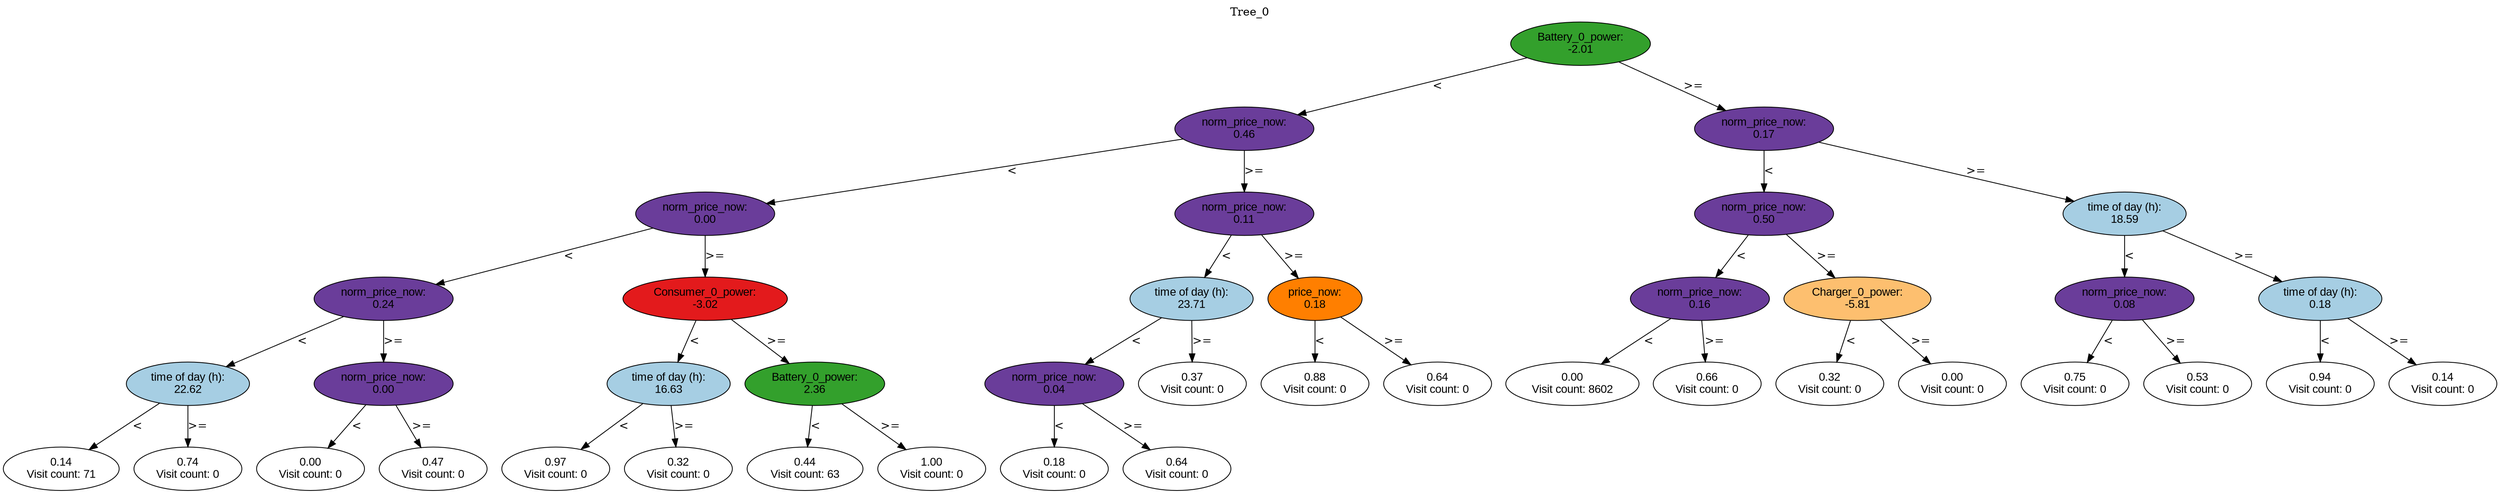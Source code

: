 digraph BST {
    node [fontname="Arial" style=filled colorscheme=paired12];
    0 [ label = "Battery_0_power:
-2.01" fillcolor=4];
    1 [ label = "norm_price_now:
0.46" fillcolor=10];
    2 [ label = "norm_price_now:
0.00" fillcolor=10];
    3 [ label = "norm_price_now:
0.24" fillcolor=10];
    4 [ label = "time of day (h):
22.62" fillcolor=1];
    5 [ label = "0.14
Visit count: 71" fillcolor=white];
    6 [ label = "0.74
Visit count: 0" fillcolor=white];
    7 [ label = "norm_price_now:
0.00" fillcolor=10];
    8 [ label = "0.00
Visit count: 0" fillcolor=white];
    9 [ label = "0.47
Visit count: 0" fillcolor=white];
    10 [ label = "Consumer_0_power:
-3.02" fillcolor=6];
    11 [ label = "time of day (h):
16.63" fillcolor=1];
    12 [ label = "0.97
Visit count: 0" fillcolor=white];
    13 [ label = "0.32
Visit count: 0" fillcolor=white];
    14 [ label = "Battery_0_power:
2.36" fillcolor=4];
    15 [ label = "0.44
Visit count: 63" fillcolor=white];
    16 [ label = "1.00
Visit count: 0" fillcolor=white];
    17 [ label = "norm_price_now:
0.11" fillcolor=10];
    18 [ label = "time of day (h):
23.71" fillcolor=1];
    19 [ label = "norm_price_now:
0.04" fillcolor=10];
    20 [ label = "0.18
Visit count: 0" fillcolor=white];
    21 [ label = "0.64
Visit count: 0" fillcolor=white];
    22 [ label = "0.37
Visit count: 0" fillcolor=white];
    23 [ label = "price_now:
0.18" fillcolor=8];
    24 [ label = "0.88
Visit count: 0" fillcolor=white];
    25 [ label = "0.64
Visit count: 0" fillcolor=white];
    26 [ label = "norm_price_now:
0.17" fillcolor=10];
    27 [ label = "norm_price_now:
0.50" fillcolor=10];
    28 [ label = "norm_price_now:
0.16" fillcolor=10];
    29 [ label = "0.00
Visit count: 8602" fillcolor=white];
    30 [ label = "0.66
Visit count: 0" fillcolor=white];
    31 [ label = "Charger_0_power:
-5.81" fillcolor=7];
    32 [ label = "0.32
Visit count: 0" fillcolor=white];
    33 [ label = "0.00
Visit count: 0" fillcolor=white];
    34 [ label = "time of day (h):
18.59" fillcolor=1];
    35 [ label = "norm_price_now:
0.08" fillcolor=10];
    36 [ label = "0.75
Visit count: 0" fillcolor=white];
    37 [ label = "0.53
Visit count: 0" fillcolor=white];
    38 [ label = "time of day (h):
0.18" fillcolor=1];
    39 [ label = "0.94
Visit count: 0" fillcolor=white];
    40 [ label = "0.14
Visit count: 0" fillcolor=white];

    0  -> 1[ label = "<"];
    0  -> 26[ label = ">="];
    1  -> 2[ label = "<"];
    1  -> 17[ label = ">="];
    2  -> 3[ label = "<"];
    2  -> 10[ label = ">="];
    3  -> 4[ label = "<"];
    3  -> 7[ label = ">="];
    4  -> 5[ label = "<"];
    4  -> 6[ label = ">="];
    7  -> 8[ label = "<"];
    7  -> 9[ label = ">="];
    10  -> 11[ label = "<"];
    10  -> 14[ label = ">="];
    11  -> 12[ label = "<"];
    11  -> 13[ label = ">="];
    14  -> 15[ label = "<"];
    14  -> 16[ label = ">="];
    17  -> 18[ label = "<"];
    17  -> 23[ label = ">="];
    18  -> 19[ label = "<"];
    18  -> 22[ label = ">="];
    19  -> 20[ label = "<"];
    19  -> 21[ label = ">="];
    23  -> 24[ label = "<"];
    23  -> 25[ label = ">="];
    26  -> 27[ label = "<"];
    26  -> 34[ label = ">="];
    27  -> 28[ label = "<"];
    27  -> 31[ label = ">="];
    28  -> 29[ label = "<"];
    28  -> 30[ label = ">="];
    31  -> 32[ label = "<"];
    31  -> 33[ label = ">="];
    34  -> 35[ label = "<"];
    34  -> 38[ label = ">="];
    35  -> 36[ label = "<"];
    35  -> 37[ label = ">="];
    38  -> 39[ label = "<"];
    38  -> 40[ label = ">="];

    labelloc="t";
    label="Tree_0";
}